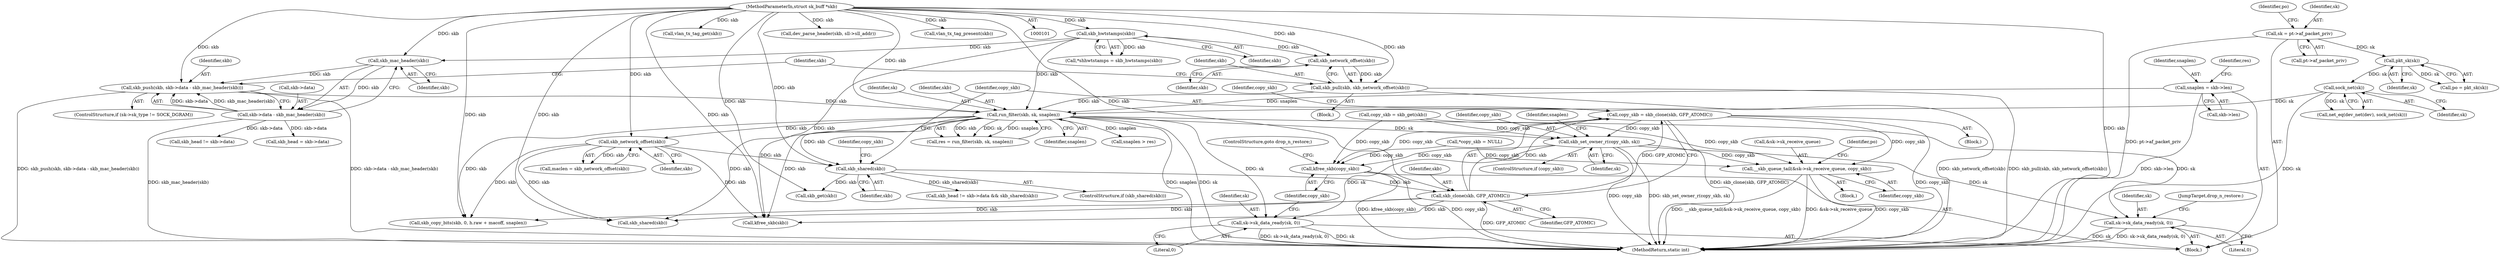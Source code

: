 digraph "0_linux_13fcb7bd322164c67926ffe272846d4860196dc6_0@API" {
"1000317" [label="(Call,copy_skb = skb_clone(skb, GFP_ATOMIC))"];
"1000319" [label="(Call,skb_clone(skb, GFP_ATOMIC))"];
"1000314" [label="(Call,skb_shared(skb))"];
"1000216" [label="(Call,run_filter(skb, sk, snaplen))"];
"1000143" [label="(Call,skb_hwtstamps(skb))"];
"1000102" [label="(MethodParameterIn,struct sk_buff *skb)"];
"1000180" [label="(Call,skb_push(skb, skb->data - skb_mac_header(skb)))"];
"1000186" [label="(Call,skb_mac_header(skb))"];
"1000182" [label="(Call,skb->data - skb_mac_header(skb))"];
"1000196" [label="(Call,skb_pull(skb, skb_network_offset(skb)))"];
"1000198" [label="(Call,skb_network_offset(skb))"];
"1000166" [label="(Call,sock_net(sk))"];
"1000159" [label="(Call,pkt_sk(sk))"];
"1000152" [label="(Call,sk = pt->af_packet_priv)"];
"1000209" [label="(Call,snaplen = skb->len)"];
"1000257" [label="(Call,skb_network_offset(skb))"];
"1000335" [label="(Call,skb_set_owner_r(copy_skb, sk))"];
"1000397" [label="(Call,__skb_queue_tail(&sk->sk_receive_queue, copy_skb))"];
"1000791" [label="(Call,sk->sk_data_ready(sk, 0))"];
"1000834" [label="(Call,sk->sk_data_ready(sk, 0))"];
"1000837" [label="(Call,kfree_skb(copy_skb))"];
"1000797" [label="(Call,skb_head != skb->data)"];
"1000326" [label="(Call,skb_get(skb))"];
"1000834" [label="(Call,sk->sk_data_ready(sk, 0))"];
"1000199" [label="(Identifier,skb)"];
"1000794" [label="(JumpTarget,drop_n_restore:)"];
"1000197" [label="(Identifier,skb)"];
"1000402" [label="(Identifier,copy_skb)"];
"1000180" [label="(Call,skb_push(skb, skb->data - skb_mac_header(skb)))"];
"1000836" [label="(Literal,0)"];
"1000838" [label="(Identifier,copy_skb)"];
"1000187" [label="(Identifier,skb)"];
"1000839" [label="(ControlStructure,goto drop_n_restore;)"];
"1000158" [label="(Identifier,po)"];
"1000313" [label="(ControlStructure,if (skb_shared(skb)))"];
"1000792" [label="(Identifier,sk)"];
"1000336" [label="(Identifier,copy_skb)"];
"1000218" [label="(Identifier,sk)"];
"1000791" [label="(Call,sk->sk_data_ready(sk, 0))"];
"1000154" [label="(Call,pt->af_packet_priv)"];
"1000658" [label="(Call,vlan_tx_tag_get(skb))"];
"1000314" [label="(Call,skb_shared(skb))"];
"1000793" [label="(Literal,0)"];
"1000153" [label="(Identifier,sk)"];
"1000102" [label="(MethodParameterIn,struct sk_buff *skb)"];
"1000182" [label="(Call,skb->data - skb_mac_header(skb))"];
"1000144" [label="(Identifier,skb)"];
"1000816" [label="(Call,kfree_skb(skb))"];
"1000174" [label="(ControlStructure,if (sk->sk_type != SOCK_DGRAM))"];
"1000319" [label="(Call,skb_clone(skb, GFP_ATOMIC))"];
"1000255" [label="(Call,maclen = skb_network_offset(skb))"];
"1000216" [label="(Call,run_filter(skb, sk, snaplen))"];
"1000159" [label="(Call,pkt_sk(sk))"];
"1000217" [label="(Identifier,skb)"];
"1000209" [label="(Call,snaplen = skb->len)"];
"1000393" [label="(Block,)"];
"1000143" [label="(Call,skb_hwtstamps(skb))"];
"1000160" [label="(Identifier,sk)"];
"1000324" [label="(Call,copy_skb = skb_get(skb))"];
"1000835" [label="(Identifier,sk)"];
"1000106" [label="(Block,)"];
"1000315" [label="(Identifier,skb)"];
"1000166" [label="(Call,sock_net(sk))"];
"1000325" [label="(Identifier,copy_skb)"];
"1000141" [label="(Call,*shhwtstamps = skb_hwtstamps(skb))"];
"1000840" [label="(MethodReturn,static int)"];
"1000328" [label="(Call,skb_head = skb->data)"];
"1000407" [label="(Identifier,po)"];
"1000701" [label="(Call,dev_parse_header(skb, sll->sll_addr))"];
"1000186" [label="(Call,skb_mac_header(skb))"];
"1000320" [label="(Identifier,skb)"];
"1000257" [label="(Call,skb_network_offset(skb))"];
"1000211" [label="(Call,skb->len)"];
"1000335" [label="(Call,skb_set_owner_r(copy_skb, sk))"];
"1000198" [label="(Call,skb_network_offset(skb))"];
"1000183" [label="(Call,skb->data)"];
"1000195" [label="(Block,)"];
"1000210" [label="(Identifier,snaplen)"];
"1000334" [label="(Identifier,copy_skb)"];
"1000317" [label="(Call,copy_skb = skb_clone(skb, GFP_ATOMIC))"];
"1000214" [label="(Call,res = run_filter(skb, sk, snaplen))"];
"1000203" [label="(Identifier,skb)"];
"1000316" [label="(Block,)"];
"1000397" [label="(Call,__skb_queue_tail(&sk->sk_receive_queue, copy_skb))"];
"1000420" [label="(Call,skb_copy_bits(skb, 0, h.raw + macoff, snaplen))"];
"1000837" [label="(Call,kfree_skb(copy_skb))"];
"1000796" [label="(Call,skb_head != skb->data && skb_shared(skb))"];
"1000219" [label="(Identifier,snaplen)"];
"1000163" [label="(Call,net_eq(dev_net(dev), sock_net(sk)))"];
"1000157" [label="(Call,po = pkt_sk(sk))"];
"1000167" [label="(Identifier,sk)"];
"1000333" [label="(ControlStructure,if (copy_skb))"];
"1000196" [label="(Call,skb_pull(skb, skb_network_offset(skb)))"];
"1000225" [label="(Call,snaplen > res)"];
"1000649" [label="(Call,vlan_tx_tag_present(skb))"];
"1000258" [label="(Identifier,skb)"];
"1000135" [label="(Call,*copy_skb = NULL)"];
"1000802" [label="(Call,skb_shared(skb))"];
"1000398" [label="(Call,&sk->sk_receive_queue)"];
"1000152" [label="(Call,sk = pt->af_packet_priv)"];
"1000318" [label="(Identifier,copy_skb)"];
"1000339" [label="(Identifier,snaplen)"];
"1000337" [label="(Identifier,sk)"];
"1000181" [label="(Identifier,skb)"];
"1000321" [label="(Identifier,GFP_ATOMIC)"];
"1000215" [label="(Identifier,res)"];
"1000317" -> "1000316"  [label="AST: "];
"1000317" -> "1000319"  [label="CFG: "];
"1000318" -> "1000317"  [label="AST: "];
"1000319" -> "1000317"  [label="AST: "];
"1000334" -> "1000317"  [label="CFG: "];
"1000317" -> "1000840"  [label="DDG: copy_skb"];
"1000317" -> "1000840"  [label="DDG: skb_clone(skb, GFP_ATOMIC)"];
"1000319" -> "1000317"  [label="DDG: skb"];
"1000319" -> "1000317"  [label="DDG: GFP_ATOMIC"];
"1000317" -> "1000335"  [label="DDG: copy_skb"];
"1000317" -> "1000397"  [label="DDG: copy_skb"];
"1000317" -> "1000837"  [label="DDG: copy_skb"];
"1000319" -> "1000321"  [label="CFG: "];
"1000320" -> "1000319"  [label="AST: "];
"1000321" -> "1000319"  [label="AST: "];
"1000319" -> "1000840"  [label="DDG: GFP_ATOMIC"];
"1000314" -> "1000319"  [label="DDG: skb"];
"1000102" -> "1000319"  [label="DDG: skb"];
"1000319" -> "1000420"  [label="DDG: skb"];
"1000319" -> "1000802"  [label="DDG: skb"];
"1000319" -> "1000816"  [label="DDG: skb"];
"1000314" -> "1000313"  [label="AST: "];
"1000314" -> "1000315"  [label="CFG: "];
"1000315" -> "1000314"  [label="AST: "];
"1000318" -> "1000314"  [label="CFG: "];
"1000325" -> "1000314"  [label="CFG: "];
"1000216" -> "1000314"  [label="DDG: skb"];
"1000257" -> "1000314"  [label="DDG: skb"];
"1000102" -> "1000314"  [label="DDG: skb"];
"1000314" -> "1000326"  [label="DDG: skb"];
"1000314" -> "1000796"  [label="DDG: skb_shared(skb)"];
"1000216" -> "1000214"  [label="AST: "];
"1000216" -> "1000219"  [label="CFG: "];
"1000217" -> "1000216"  [label="AST: "];
"1000218" -> "1000216"  [label="AST: "];
"1000219" -> "1000216"  [label="AST: "];
"1000214" -> "1000216"  [label="CFG: "];
"1000216" -> "1000840"  [label="DDG: snaplen"];
"1000216" -> "1000840"  [label="DDG: sk"];
"1000216" -> "1000214"  [label="DDG: skb"];
"1000216" -> "1000214"  [label="DDG: sk"];
"1000216" -> "1000214"  [label="DDG: snaplen"];
"1000143" -> "1000216"  [label="DDG: skb"];
"1000180" -> "1000216"  [label="DDG: skb"];
"1000196" -> "1000216"  [label="DDG: skb"];
"1000102" -> "1000216"  [label="DDG: skb"];
"1000166" -> "1000216"  [label="DDG: sk"];
"1000209" -> "1000216"  [label="DDG: snaplen"];
"1000216" -> "1000225"  [label="DDG: snaplen"];
"1000216" -> "1000257"  [label="DDG: skb"];
"1000216" -> "1000335"  [label="DDG: sk"];
"1000216" -> "1000420"  [label="DDG: skb"];
"1000216" -> "1000791"  [label="DDG: sk"];
"1000216" -> "1000802"  [label="DDG: skb"];
"1000216" -> "1000816"  [label="DDG: skb"];
"1000216" -> "1000834"  [label="DDG: sk"];
"1000143" -> "1000141"  [label="AST: "];
"1000143" -> "1000144"  [label="CFG: "];
"1000144" -> "1000143"  [label="AST: "];
"1000141" -> "1000143"  [label="CFG: "];
"1000143" -> "1000141"  [label="DDG: skb"];
"1000102" -> "1000143"  [label="DDG: skb"];
"1000143" -> "1000186"  [label="DDG: skb"];
"1000143" -> "1000198"  [label="DDG: skb"];
"1000143" -> "1000816"  [label="DDG: skb"];
"1000102" -> "1000101"  [label="AST: "];
"1000102" -> "1000840"  [label="DDG: skb"];
"1000102" -> "1000180"  [label="DDG: skb"];
"1000102" -> "1000186"  [label="DDG: skb"];
"1000102" -> "1000196"  [label="DDG: skb"];
"1000102" -> "1000198"  [label="DDG: skb"];
"1000102" -> "1000257"  [label="DDG: skb"];
"1000102" -> "1000326"  [label="DDG: skb"];
"1000102" -> "1000420"  [label="DDG: skb"];
"1000102" -> "1000649"  [label="DDG: skb"];
"1000102" -> "1000658"  [label="DDG: skb"];
"1000102" -> "1000701"  [label="DDG: skb"];
"1000102" -> "1000802"  [label="DDG: skb"];
"1000102" -> "1000816"  [label="DDG: skb"];
"1000180" -> "1000174"  [label="AST: "];
"1000180" -> "1000182"  [label="CFG: "];
"1000181" -> "1000180"  [label="AST: "];
"1000182" -> "1000180"  [label="AST: "];
"1000203" -> "1000180"  [label="CFG: "];
"1000180" -> "1000840"  [label="DDG: skb->data - skb_mac_header(skb)"];
"1000180" -> "1000840"  [label="DDG: skb_push(skb, skb->data - skb_mac_header(skb))"];
"1000186" -> "1000180"  [label="DDG: skb"];
"1000182" -> "1000180"  [label="DDG: skb->data"];
"1000182" -> "1000180"  [label="DDG: skb_mac_header(skb)"];
"1000186" -> "1000182"  [label="AST: "];
"1000186" -> "1000187"  [label="CFG: "];
"1000187" -> "1000186"  [label="AST: "];
"1000182" -> "1000186"  [label="CFG: "];
"1000186" -> "1000182"  [label="DDG: skb"];
"1000183" -> "1000182"  [label="AST: "];
"1000182" -> "1000840"  [label="DDG: skb_mac_header(skb)"];
"1000182" -> "1000328"  [label="DDG: skb->data"];
"1000182" -> "1000797"  [label="DDG: skb->data"];
"1000196" -> "1000195"  [label="AST: "];
"1000196" -> "1000198"  [label="CFG: "];
"1000197" -> "1000196"  [label="AST: "];
"1000198" -> "1000196"  [label="AST: "];
"1000203" -> "1000196"  [label="CFG: "];
"1000196" -> "1000840"  [label="DDG: skb_pull(skb, skb_network_offset(skb))"];
"1000196" -> "1000840"  [label="DDG: skb_network_offset(skb)"];
"1000198" -> "1000196"  [label="DDG: skb"];
"1000198" -> "1000199"  [label="CFG: "];
"1000199" -> "1000198"  [label="AST: "];
"1000166" -> "1000163"  [label="AST: "];
"1000166" -> "1000167"  [label="CFG: "];
"1000167" -> "1000166"  [label="AST: "];
"1000163" -> "1000166"  [label="CFG: "];
"1000166" -> "1000840"  [label="DDG: sk"];
"1000166" -> "1000163"  [label="DDG: sk"];
"1000159" -> "1000166"  [label="DDG: sk"];
"1000159" -> "1000157"  [label="AST: "];
"1000159" -> "1000160"  [label="CFG: "];
"1000160" -> "1000159"  [label="AST: "];
"1000157" -> "1000159"  [label="CFG: "];
"1000159" -> "1000157"  [label="DDG: sk"];
"1000152" -> "1000159"  [label="DDG: sk"];
"1000152" -> "1000106"  [label="AST: "];
"1000152" -> "1000154"  [label="CFG: "];
"1000153" -> "1000152"  [label="AST: "];
"1000154" -> "1000152"  [label="AST: "];
"1000158" -> "1000152"  [label="CFG: "];
"1000152" -> "1000840"  [label="DDG: pt->af_packet_priv"];
"1000209" -> "1000106"  [label="AST: "];
"1000209" -> "1000211"  [label="CFG: "];
"1000210" -> "1000209"  [label="AST: "];
"1000211" -> "1000209"  [label="AST: "];
"1000215" -> "1000209"  [label="CFG: "];
"1000209" -> "1000840"  [label="DDG: skb->len"];
"1000257" -> "1000255"  [label="AST: "];
"1000257" -> "1000258"  [label="CFG: "];
"1000258" -> "1000257"  [label="AST: "];
"1000255" -> "1000257"  [label="CFG: "];
"1000257" -> "1000255"  [label="DDG: skb"];
"1000257" -> "1000420"  [label="DDG: skb"];
"1000257" -> "1000802"  [label="DDG: skb"];
"1000257" -> "1000816"  [label="DDG: skb"];
"1000335" -> "1000333"  [label="AST: "];
"1000335" -> "1000337"  [label="CFG: "];
"1000336" -> "1000335"  [label="AST: "];
"1000337" -> "1000335"  [label="AST: "];
"1000339" -> "1000335"  [label="CFG: "];
"1000335" -> "1000840"  [label="DDG: copy_skb"];
"1000335" -> "1000840"  [label="DDG: skb_set_owner_r(copy_skb, sk)"];
"1000324" -> "1000335"  [label="DDG: copy_skb"];
"1000335" -> "1000397"  [label="DDG: copy_skb"];
"1000335" -> "1000791"  [label="DDG: sk"];
"1000335" -> "1000834"  [label="DDG: sk"];
"1000335" -> "1000837"  [label="DDG: copy_skb"];
"1000397" -> "1000393"  [label="AST: "];
"1000397" -> "1000402"  [label="CFG: "];
"1000398" -> "1000397"  [label="AST: "];
"1000402" -> "1000397"  [label="AST: "];
"1000407" -> "1000397"  [label="CFG: "];
"1000397" -> "1000840"  [label="DDG: __skb_queue_tail(&sk->sk_receive_queue, copy_skb)"];
"1000397" -> "1000840"  [label="DDG: &sk->sk_receive_queue"];
"1000397" -> "1000840"  [label="DDG: copy_skb"];
"1000324" -> "1000397"  [label="DDG: copy_skb"];
"1000135" -> "1000397"  [label="DDG: copy_skb"];
"1000791" -> "1000106"  [label="AST: "];
"1000791" -> "1000793"  [label="CFG: "];
"1000792" -> "1000791"  [label="AST: "];
"1000793" -> "1000791"  [label="AST: "];
"1000794" -> "1000791"  [label="CFG: "];
"1000791" -> "1000840"  [label="DDG: sk"];
"1000791" -> "1000840"  [label="DDG: sk->sk_data_ready(sk, 0)"];
"1000834" -> "1000106"  [label="AST: "];
"1000834" -> "1000836"  [label="CFG: "];
"1000835" -> "1000834"  [label="AST: "];
"1000836" -> "1000834"  [label="AST: "];
"1000838" -> "1000834"  [label="CFG: "];
"1000834" -> "1000840"  [label="DDG: sk->sk_data_ready(sk, 0)"];
"1000834" -> "1000840"  [label="DDG: sk"];
"1000837" -> "1000106"  [label="AST: "];
"1000837" -> "1000838"  [label="CFG: "];
"1000838" -> "1000837"  [label="AST: "];
"1000839" -> "1000837"  [label="CFG: "];
"1000837" -> "1000840"  [label="DDG: copy_skb"];
"1000837" -> "1000840"  [label="DDG: kfree_skb(copy_skb)"];
"1000324" -> "1000837"  [label="DDG: copy_skb"];
"1000135" -> "1000837"  [label="DDG: copy_skb"];
}
